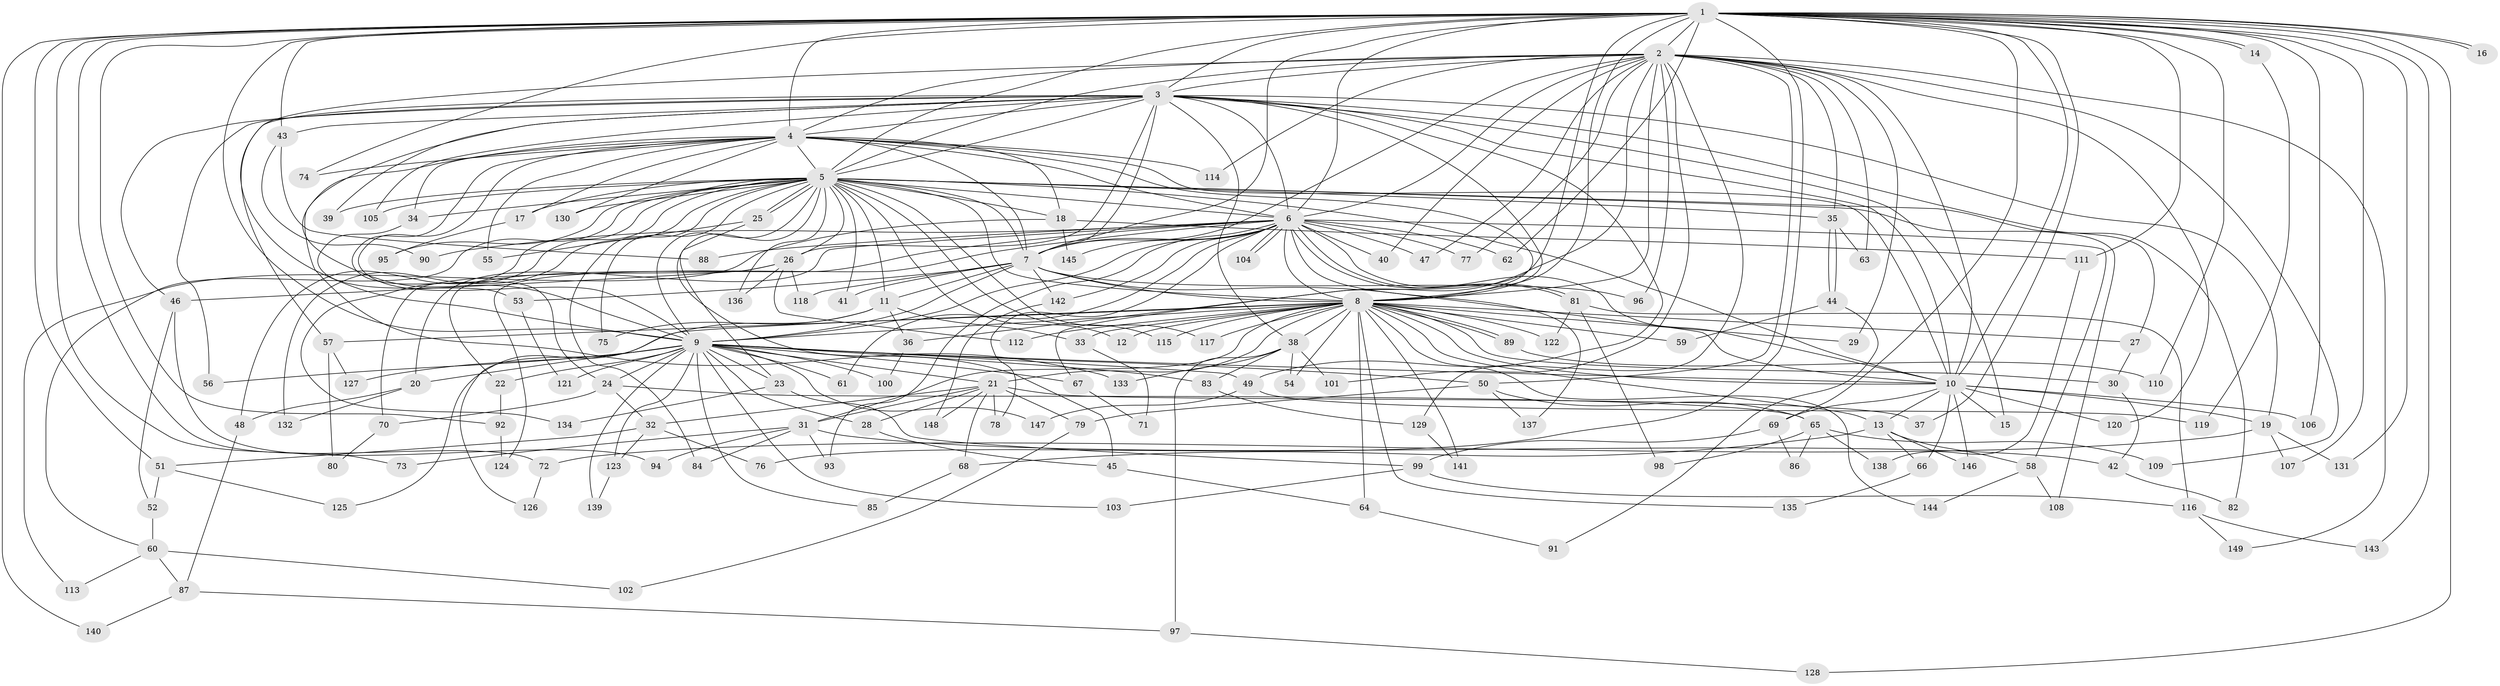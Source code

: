 // Generated by graph-tools (version 1.1) at 2025/25/03/09/25 03:25:40]
// undirected, 149 vertices, 323 edges
graph export_dot {
graph [start="1"]
  node [color=gray90,style=filled];
  1;
  2;
  3;
  4;
  5;
  6;
  7;
  8;
  9;
  10;
  11;
  12;
  13;
  14;
  15;
  16;
  17;
  18;
  19;
  20;
  21;
  22;
  23;
  24;
  25;
  26;
  27;
  28;
  29;
  30;
  31;
  32;
  33;
  34;
  35;
  36;
  37;
  38;
  39;
  40;
  41;
  42;
  43;
  44;
  45;
  46;
  47;
  48;
  49;
  50;
  51;
  52;
  53;
  54;
  55;
  56;
  57;
  58;
  59;
  60;
  61;
  62;
  63;
  64;
  65;
  66;
  67;
  68;
  69;
  70;
  71;
  72;
  73;
  74;
  75;
  76;
  77;
  78;
  79;
  80;
  81;
  82;
  83;
  84;
  85;
  86;
  87;
  88;
  89;
  90;
  91;
  92;
  93;
  94;
  95;
  96;
  97;
  98;
  99;
  100;
  101;
  102;
  103;
  104;
  105;
  106;
  107;
  108;
  109;
  110;
  111;
  112;
  113;
  114;
  115;
  116;
  117;
  118;
  119;
  120;
  121;
  122;
  123;
  124;
  125;
  126;
  127;
  128;
  129;
  130;
  131;
  132;
  133;
  134;
  135;
  136;
  137;
  138;
  139;
  140;
  141;
  142;
  143;
  144;
  145;
  146;
  147;
  148;
  149;
  1 -- 2;
  1 -- 3;
  1 -- 4;
  1 -- 5;
  1 -- 6;
  1 -- 7;
  1 -- 8;
  1 -- 9;
  1 -- 10;
  1 -- 14;
  1 -- 14;
  1 -- 16;
  1 -- 16;
  1 -- 37;
  1 -- 43;
  1 -- 51;
  1 -- 62;
  1 -- 67;
  1 -- 69;
  1 -- 72;
  1 -- 73;
  1 -- 74;
  1 -- 76;
  1 -- 92;
  1 -- 106;
  1 -- 107;
  1 -- 110;
  1 -- 111;
  1 -- 128;
  1 -- 131;
  1 -- 140;
  1 -- 143;
  2 -- 3;
  2 -- 4;
  2 -- 5;
  2 -- 6;
  2 -- 7;
  2 -- 8;
  2 -- 9;
  2 -- 10;
  2 -- 29;
  2 -- 35;
  2 -- 36;
  2 -- 40;
  2 -- 47;
  2 -- 50;
  2 -- 63;
  2 -- 77;
  2 -- 96;
  2 -- 101;
  2 -- 109;
  2 -- 114;
  2 -- 120;
  2 -- 129;
  2 -- 149;
  3 -- 4;
  3 -- 5;
  3 -- 6;
  3 -- 7;
  3 -- 8;
  3 -- 9;
  3 -- 10;
  3 -- 15;
  3 -- 19;
  3 -- 26;
  3 -- 38;
  3 -- 39;
  3 -- 43;
  3 -- 46;
  3 -- 49;
  3 -- 56;
  3 -- 57;
  3 -- 82;
  3 -- 105;
  4 -- 5;
  4 -- 6;
  4 -- 7;
  4 -- 8;
  4 -- 9;
  4 -- 10;
  4 -- 17;
  4 -- 18;
  4 -- 24;
  4 -- 34;
  4 -- 55;
  4 -- 74;
  4 -- 114;
  4 -- 130;
  4 -- 133;
  5 -- 6;
  5 -- 7;
  5 -- 8;
  5 -- 9;
  5 -- 10;
  5 -- 11;
  5 -- 12;
  5 -- 17;
  5 -- 18;
  5 -- 23;
  5 -- 25;
  5 -- 25;
  5 -- 26;
  5 -- 27;
  5 -- 34;
  5 -- 35;
  5 -- 39;
  5 -- 41;
  5 -- 48;
  5 -- 60;
  5 -- 75;
  5 -- 84;
  5 -- 95;
  5 -- 105;
  5 -- 108;
  5 -- 115;
  5 -- 117;
  5 -- 130;
  5 -- 132;
  5 -- 134;
  5 -- 136;
  6 -- 7;
  6 -- 8;
  6 -- 9;
  6 -- 10;
  6 -- 20;
  6 -- 22;
  6 -- 40;
  6 -- 47;
  6 -- 58;
  6 -- 61;
  6 -- 62;
  6 -- 77;
  6 -- 78;
  6 -- 81;
  6 -- 81;
  6 -- 88;
  6 -- 90;
  6 -- 93;
  6 -- 104;
  6 -- 104;
  6 -- 124;
  6 -- 137;
  6 -- 142;
  6 -- 145;
  7 -- 8;
  7 -- 9;
  7 -- 10;
  7 -- 11;
  7 -- 41;
  7 -- 53;
  7 -- 96;
  7 -- 118;
  7 -- 142;
  8 -- 9;
  8 -- 10;
  8 -- 12;
  8 -- 13;
  8 -- 21;
  8 -- 27;
  8 -- 29;
  8 -- 30;
  8 -- 31;
  8 -- 33;
  8 -- 38;
  8 -- 54;
  8 -- 57;
  8 -- 59;
  8 -- 64;
  8 -- 89;
  8 -- 89;
  8 -- 112;
  8 -- 115;
  8 -- 117;
  8 -- 122;
  8 -- 125;
  8 -- 135;
  8 -- 141;
  8 -- 144;
  9 -- 10;
  9 -- 20;
  9 -- 21;
  9 -- 22;
  9 -- 23;
  9 -- 24;
  9 -- 28;
  9 -- 49;
  9 -- 50;
  9 -- 56;
  9 -- 61;
  9 -- 67;
  9 -- 83;
  9 -- 85;
  9 -- 100;
  9 -- 103;
  9 -- 121;
  9 -- 123;
  9 -- 127;
  9 -- 139;
  9 -- 147;
  10 -- 13;
  10 -- 15;
  10 -- 19;
  10 -- 66;
  10 -- 69;
  10 -- 106;
  10 -- 120;
  10 -- 146;
  11 -- 33;
  11 -- 36;
  11 -- 75;
  11 -- 126;
  13 -- 58;
  13 -- 66;
  13 -- 68;
  13 -- 146;
  14 -- 119;
  17 -- 95;
  18 -- 111;
  18 -- 113;
  18 -- 145;
  19 -- 72;
  19 -- 107;
  19 -- 131;
  20 -- 48;
  20 -- 132;
  21 -- 28;
  21 -- 31;
  21 -- 32;
  21 -- 37;
  21 -- 68;
  21 -- 78;
  21 -- 79;
  21 -- 148;
  22 -- 92;
  23 -- 99;
  23 -- 134;
  24 -- 32;
  24 -- 65;
  24 -- 70;
  25 -- 45;
  25 -- 55;
  26 -- 46;
  26 -- 70;
  26 -- 112;
  26 -- 118;
  26 -- 136;
  27 -- 30;
  28 -- 45;
  30 -- 42;
  31 -- 42;
  31 -- 73;
  31 -- 84;
  31 -- 93;
  31 -- 94;
  32 -- 51;
  32 -- 76;
  32 -- 123;
  33 -- 71;
  34 -- 53;
  35 -- 44;
  35 -- 44;
  35 -- 63;
  36 -- 100;
  38 -- 54;
  38 -- 83;
  38 -- 97;
  38 -- 101;
  38 -- 133;
  42 -- 82;
  43 -- 88;
  43 -- 90;
  44 -- 59;
  44 -- 91;
  45 -- 64;
  46 -- 52;
  46 -- 94;
  48 -- 87;
  49 -- 119;
  49 -- 147;
  50 -- 65;
  50 -- 79;
  50 -- 137;
  51 -- 52;
  51 -- 125;
  52 -- 60;
  53 -- 121;
  57 -- 80;
  57 -- 127;
  58 -- 108;
  58 -- 144;
  60 -- 87;
  60 -- 102;
  60 -- 113;
  64 -- 91;
  65 -- 86;
  65 -- 98;
  65 -- 109;
  65 -- 138;
  66 -- 135;
  67 -- 71;
  68 -- 85;
  69 -- 86;
  69 -- 99;
  70 -- 80;
  72 -- 126;
  79 -- 102;
  81 -- 98;
  81 -- 116;
  81 -- 122;
  83 -- 129;
  87 -- 97;
  87 -- 140;
  89 -- 110;
  92 -- 124;
  97 -- 128;
  99 -- 103;
  99 -- 116;
  111 -- 138;
  116 -- 143;
  116 -- 149;
  123 -- 139;
  129 -- 141;
  142 -- 148;
}
